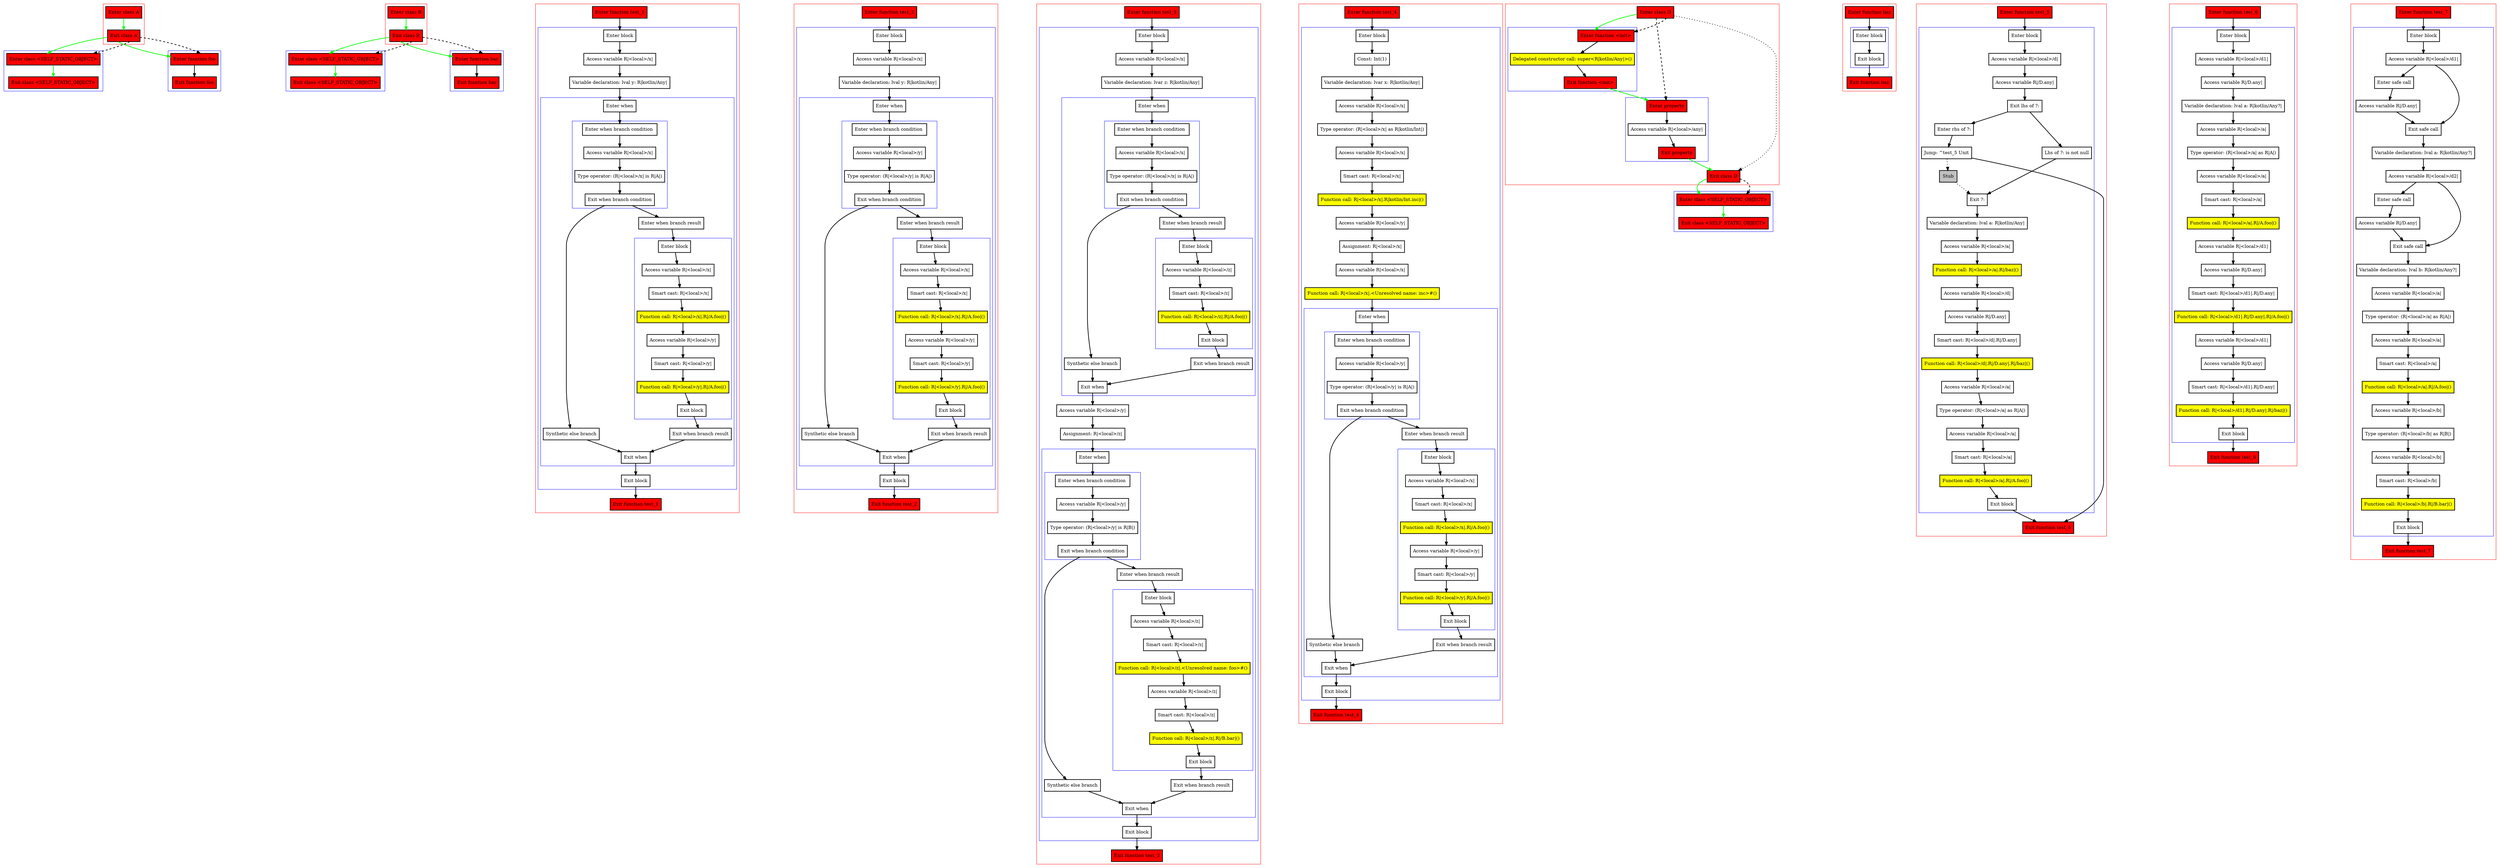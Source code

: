 digraph boundSmartcasts_kt {
    graph [nodesep=3]
    node [shape=box penwidth=2]
    edge [penwidth=2]

    subgraph cluster_0 {
        color=red
        0 [label="Enter class A" style="filled" fillcolor=red];
        1 [label="Exit class A" style="filled" fillcolor=red];
    }
    subgraph cluster_1 {
        color=blue
        2 [label="Enter class <SELF_STATIC_OBJECT>" style="filled" fillcolor=red];
        3 [label="Exit class <SELF_STATIC_OBJECT>" style="filled" fillcolor=red];
    }
    subgraph cluster_2 {
        color=blue
        4 [label="Enter function foo" style="filled" fillcolor=red];
        5 [label="Exit function foo" style="filled" fillcolor=red];
    }
    0 -> {1} [color=green];
    1 -> {2 4} [color=green];
    1 -> {2 4} [style=dashed];
    2 -> {3} [color=green];
    4 -> {5};

    subgraph cluster_3 {
        color=red
        6 [label="Enter class B" style="filled" fillcolor=red];
        7 [label="Exit class B" style="filled" fillcolor=red];
    }
    subgraph cluster_4 {
        color=blue
        8 [label="Enter class <SELF_STATIC_OBJECT>" style="filled" fillcolor=red];
        9 [label="Exit class <SELF_STATIC_OBJECT>" style="filled" fillcolor=red];
    }
    subgraph cluster_5 {
        color=blue
        10 [label="Enter function bar" style="filled" fillcolor=red];
        11 [label="Exit function bar" style="filled" fillcolor=red];
    }
    6 -> {7} [color=green];
    7 -> {8 10} [color=green];
    7 -> {8 10} [style=dashed];
    8 -> {9} [color=green];
    10 -> {11};

    subgraph cluster_6 {
        color=red
        12 [label="Enter function test_1" style="filled" fillcolor=red];
        subgraph cluster_7 {
            color=blue
            13 [label="Enter block"];
            14 [label="Access variable R|<local>/x|"];
            15 [label="Variable declaration: lval y: R|kotlin/Any|"];
            subgraph cluster_8 {
                color=blue
                16 [label="Enter when"];
                subgraph cluster_9 {
                    color=blue
                    17 [label="Enter when branch condition "];
                    18 [label="Access variable R|<local>/x|"];
                    19 [label="Type operator: (R|<local>/x| is R|A|)"];
                    20 [label="Exit when branch condition"];
                }
                21 [label="Synthetic else branch"];
                22 [label="Enter when branch result"];
                subgraph cluster_10 {
                    color=blue
                    23 [label="Enter block"];
                    24 [label="Access variable R|<local>/x|"];
                    25 [label="Smart cast: R|<local>/x|"];
                    26 [label="Function call: R|<local>/x|.R|/A.foo|()" style="filled" fillcolor=yellow];
                    27 [label="Access variable R|<local>/y|"];
                    28 [label="Smart cast: R|<local>/y|"];
                    29 [label="Function call: R|<local>/y|.R|/A.foo|()" style="filled" fillcolor=yellow];
                    30 [label="Exit block"];
                }
                31 [label="Exit when branch result"];
                32 [label="Exit when"];
            }
            33 [label="Exit block"];
        }
        34 [label="Exit function test_1" style="filled" fillcolor=red];
    }
    12 -> {13};
    13 -> {14};
    14 -> {15};
    15 -> {16};
    16 -> {17};
    17 -> {18};
    18 -> {19};
    19 -> {20};
    20 -> {21 22};
    21 -> {32};
    22 -> {23};
    23 -> {24};
    24 -> {25};
    25 -> {26};
    26 -> {27};
    27 -> {28};
    28 -> {29};
    29 -> {30};
    30 -> {31};
    31 -> {32};
    32 -> {33};
    33 -> {34};

    subgraph cluster_11 {
        color=red
        35 [label="Enter function test_2" style="filled" fillcolor=red];
        subgraph cluster_12 {
            color=blue
            36 [label="Enter block"];
            37 [label="Access variable R|<local>/x|"];
            38 [label="Variable declaration: lval y: R|kotlin/Any|"];
            subgraph cluster_13 {
                color=blue
                39 [label="Enter when"];
                subgraph cluster_14 {
                    color=blue
                    40 [label="Enter when branch condition "];
                    41 [label="Access variable R|<local>/y|"];
                    42 [label="Type operator: (R|<local>/y| is R|A|)"];
                    43 [label="Exit when branch condition"];
                }
                44 [label="Synthetic else branch"];
                45 [label="Enter when branch result"];
                subgraph cluster_15 {
                    color=blue
                    46 [label="Enter block"];
                    47 [label="Access variable R|<local>/x|"];
                    48 [label="Smart cast: R|<local>/x|"];
                    49 [label="Function call: R|<local>/x|.R|/A.foo|()" style="filled" fillcolor=yellow];
                    50 [label="Access variable R|<local>/y|"];
                    51 [label="Smart cast: R|<local>/y|"];
                    52 [label="Function call: R|<local>/y|.R|/A.foo|()" style="filled" fillcolor=yellow];
                    53 [label="Exit block"];
                }
                54 [label="Exit when branch result"];
                55 [label="Exit when"];
            }
            56 [label="Exit block"];
        }
        57 [label="Exit function test_2" style="filled" fillcolor=red];
    }
    35 -> {36};
    36 -> {37};
    37 -> {38};
    38 -> {39};
    39 -> {40};
    40 -> {41};
    41 -> {42};
    42 -> {43};
    43 -> {44 45};
    44 -> {55};
    45 -> {46};
    46 -> {47};
    47 -> {48};
    48 -> {49};
    49 -> {50};
    50 -> {51};
    51 -> {52};
    52 -> {53};
    53 -> {54};
    54 -> {55};
    55 -> {56};
    56 -> {57};

    subgraph cluster_16 {
        color=red
        58 [label="Enter function test_3" style="filled" fillcolor=red];
        subgraph cluster_17 {
            color=blue
            59 [label="Enter block"];
            60 [label="Access variable R|<local>/x|"];
            61 [label="Variable declaration: lvar z: R|kotlin/Any|"];
            subgraph cluster_18 {
                color=blue
                62 [label="Enter when"];
                subgraph cluster_19 {
                    color=blue
                    63 [label="Enter when branch condition "];
                    64 [label="Access variable R|<local>/x|"];
                    65 [label="Type operator: (R|<local>/x| is R|A|)"];
                    66 [label="Exit when branch condition"];
                }
                67 [label="Synthetic else branch"];
                68 [label="Enter when branch result"];
                subgraph cluster_20 {
                    color=blue
                    69 [label="Enter block"];
                    70 [label="Access variable R|<local>/z|"];
                    71 [label="Smart cast: R|<local>/z|"];
                    72 [label="Function call: R|<local>/z|.R|/A.foo|()" style="filled" fillcolor=yellow];
                    73 [label="Exit block"];
                }
                74 [label="Exit when branch result"];
                75 [label="Exit when"];
            }
            76 [label="Access variable R|<local>/y|"];
            77 [label="Assignment: R|<local>/z|"];
            subgraph cluster_21 {
                color=blue
                78 [label="Enter when"];
                subgraph cluster_22 {
                    color=blue
                    79 [label="Enter when branch condition "];
                    80 [label="Access variable R|<local>/y|"];
                    81 [label="Type operator: (R|<local>/y| is R|B|)"];
                    82 [label="Exit when branch condition"];
                }
                83 [label="Synthetic else branch"];
                84 [label="Enter when branch result"];
                subgraph cluster_23 {
                    color=blue
                    85 [label="Enter block"];
                    86 [label="Access variable R|<local>/z|"];
                    87 [label="Smart cast: R|<local>/z|"];
                    88 [label="Function call: R|<local>/z|.<Unresolved name: foo>#()" style="filled" fillcolor=yellow];
                    89 [label="Access variable R|<local>/z|"];
                    90 [label="Smart cast: R|<local>/z|"];
                    91 [label="Function call: R|<local>/z|.R|/B.bar|()" style="filled" fillcolor=yellow];
                    92 [label="Exit block"];
                }
                93 [label="Exit when branch result"];
                94 [label="Exit when"];
            }
            95 [label="Exit block"];
        }
        96 [label="Exit function test_3" style="filled" fillcolor=red];
    }
    58 -> {59};
    59 -> {60};
    60 -> {61};
    61 -> {62};
    62 -> {63};
    63 -> {64};
    64 -> {65};
    65 -> {66};
    66 -> {67 68};
    67 -> {75};
    68 -> {69};
    69 -> {70};
    70 -> {71};
    71 -> {72};
    72 -> {73};
    73 -> {74};
    74 -> {75};
    75 -> {76};
    76 -> {77};
    77 -> {78};
    78 -> {79};
    79 -> {80};
    80 -> {81};
    81 -> {82};
    82 -> {83 84};
    83 -> {94};
    84 -> {85};
    85 -> {86};
    86 -> {87};
    87 -> {88};
    88 -> {89};
    89 -> {90};
    90 -> {91};
    91 -> {92};
    92 -> {93};
    93 -> {94};
    94 -> {95};
    95 -> {96};

    subgraph cluster_24 {
        color=red
        97 [label="Enter function test_4" style="filled" fillcolor=red];
        subgraph cluster_25 {
            color=blue
            98 [label="Enter block"];
            99 [label="Const: Int(1)"];
            100 [label="Variable declaration: lvar x: R|kotlin/Any|"];
            101 [label="Access variable R|<local>/x|"];
            102 [label="Type operator: (R|<local>/x| as R|kotlin/Int|)"];
            103 [label="Access variable R|<local>/x|"];
            104 [label="Smart cast: R|<local>/x|"];
            105 [label="Function call: R|<local>/x|.R|kotlin/Int.inc|()" style="filled" fillcolor=yellow];
            106 [label="Access variable R|<local>/y|"];
            107 [label="Assignment: R|<local>/x|"];
            108 [label="Access variable R|<local>/x|"];
            109 [label="Function call: R|<local>/x|.<Unresolved name: inc>#()" style="filled" fillcolor=yellow];
            subgraph cluster_26 {
                color=blue
                110 [label="Enter when"];
                subgraph cluster_27 {
                    color=blue
                    111 [label="Enter when branch condition "];
                    112 [label="Access variable R|<local>/y|"];
                    113 [label="Type operator: (R|<local>/y| is R|A|)"];
                    114 [label="Exit when branch condition"];
                }
                115 [label="Synthetic else branch"];
                116 [label="Enter when branch result"];
                subgraph cluster_28 {
                    color=blue
                    117 [label="Enter block"];
                    118 [label="Access variable R|<local>/x|"];
                    119 [label="Smart cast: R|<local>/x|"];
                    120 [label="Function call: R|<local>/x|.R|/A.foo|()" style="filled" fillcolor=yellow];
                    121 [label="Access variable R|<local>/y|"];
                    122 [label="Smart cast: R|<local>/y|"];
                    123 [label="Function call: R|<local>/y|.R|/A.foo|()" style="filled" fillcolor=yellow];
                    124 [label="Exit block"];
                }
                125 [label="Exit when branch result"];
                126 [label="Exit when"];
            }
            127 [label="Exit block"];
        }
        128 [label="Exit function test_4" style="filled" fillcolor=red];
    }
    97 -> {98};
    98 -> {99};
    99 -> {100};
    100 -> {101};
    101 -> {102};
    102 -> {103};
    103 -> {104};
    104 -> {105};
    105 -> {106};
    106 -> {107};
    107 -> {108};
    108 -> {109};
    109 -> {110};
    110 -> {111};
    111 -> {112};
    112 -> {113};
    113 -> {114};
    114 -> {115 116};
    115 -> {126};
    116 -> {117};
    117 -> {118};
    118 -> {119};
    119 -> {120};
    120 -> {121};
    121 -> {122};
    122 -> {123};
    123 -> {124};
    124 -> {125};
    125 -> {126};
    126 -> {127};
    127 -> {128};

    subgraph cluster_29 {
        color=red
        129 [label="Enter class D" style="filled" fillcolor=red];
        subgraph cluster_30 {
            color=blue
            130 [label="Enter function <init>" style="filled" fillcolor=red];
            131 [label="Delegated constructor call: super<R|kotlin/Any|>()" style="filled" fillcolor=yellow];
            132 [label="Exit function <init>" style="filled" fillcolor=red];
        }
        subgraph cluster_31 {
            color=blue
            133 [label="Enter property" style="filled" fillcolor=red];
            134 [label="Access variable R|<local>/any|"];
            135 [label="Exit property" style="filled" fillcolor=red];
        }
        136 [label="Exit class D" style="filled" fillcolor=red];
    }
    subgraph cluster_32 {
        color=blue
        137 [label="Enter class <SELF_STATIC_OBJECT>" style="filled" fillcolor=red];
        138 [label="Exit class <SELF_STATIC_OBJECT>" style="filled" fillcolor=red];
    }
    129 -> {130} [color=green];
    129 -> {136} [style=dotted];
    129 -> {130 133} [style=dashed];
    130 -> {131};
    131 -> {132};
    132 -> {133} [color=green];
    133 -> {134};
    134 -> {135};
    135 -> {136} [color=green];
    136 -> {137} [color=green];
    136 -> {137} [style=dashed];
    137 -> {138} [color=green];

    subgraph cluster_33 {
        color=red
        139 [label="Enter function baz" style="filled" fillcolor=red];
        subgraph cluster_34 {
            color=blue
            140 [label="Enter block"];
            141 [label="Exit block"];
        }
        142 [label="Exit function baz" style="filled" fillcolor=red];
    }
    139 -> {140};
    140 -> {141};
    141 -> {142};

    subgraph cluster_35 {
        color=red
        143 [label="Enter function test_5" style="filled" fillcolor=red];
        subgraph cluster_36 {
            color=blue
            144 [label="Enter block"];
            145 [label="Access variable R|<local>/d|"];
            146 [label="Access variable R|/D.any|"];
            147 [label="Exit lhs of ?:"];
            148 [label="Enter rhs of ?:"];
            149 [label="Jump: ^test_5 Unit"];
            150 [label="Stub" style="filled" fillcolor=gray];
            151 [label="Lhs of ?: is not null"];
            152 [label="Exit ?:"];
            153 [label="Variable declaration: lval a: R|kotlin/Any|"];
            154 [label="Access variable R|<local>/a|"];
            155 [label="Function call: R|<local>/a|.R|/baz|()" style="filled" fillcolor=yellow];
            156 [label="Access variable R|<local>/d|"];
            157 [label="Access variable R|/D.any|"];
            158 [label="Smart cast: R|<local>/d|.R|/D.any|"];
            159 [label="Function call: R|<local>/d|.R|/D.any|.R|/baz|()" style="filled" fillcolor=yellow];
            160 [label="Access variable R|<local>/a|"];
            161 [label="Type operator: (R|<local>/a| as R|A|)"];
            162 [label="Access variable R|<local>/a|"];
            163 [label="Smart cast: R|<local>/a|"];
            164 [label="Function call: R|<local>/a|.R|/A.foo|()" style="filled" fillcolor=yellow];
            165 [label="Exit block"];
        }
        166 [label="Exit function test_5" style="filled" fillcolor=red];
    }
    143 -> {144};
    144 -> {145};
    145 -> {146};
    146 -> {147};
    147 -> {148 151};
    148 -> {149};
    149 -> {166};
    149 -> {150} [style=dotted];
    150 -> {152} [style=dotted];
    151 -> {152};
    152 -> {153};
    153 -> {154};
    154 -> {155};
    155 -> {156};
    156 -> {157};
    157 -> {158};
    158 -> {159};
    159 -> {160};
    160 -> {161};
    161 -> {162};
    162 -> {163};
    163 -> {164};
    164 -> {165};
    165 -> {166};

    subgraph cluster_37 {
        color=red
        167 [label="Enter function test_6" style="filled" fillcolor=red];
        subgraph cluster_38 {
            color=blue
            168 [label="Enter block"];
            169 [label="Access variable R|<local>/d1|"];
            170 [label="Access variable R|/D.any|"];
            171 [label="Variable declaration: lval a: R|kotlin/Any?|"];
            172 [label="Access variable R|<local>/a|"];
            173 [label="Type operator: (R|<local>/a| as R|A|)"];
            174 [label="Access variable R|<local>/a|"];
            175 [label="Smart cast: R|<local>/a|"];
            176 [label="Function call: R|<local>/a|.R|/A.foo|()" style="filled" fillcolor=yellow];
            177 [label="Access variable R|<local>/d1|"];
            178 [label="Access variable R|/D.any|"];
            179 [label="Smart cast: R|<local>/d1|.R|/D.any|"];
            180 [label="Function call: R|<local>/d1|.R|/D.any|.R|/A.foo|()" style="filled" fillcolor=yellow];
            181 [label="Access variable R|<local>/d1|"];
            182 [label="Access variable R|/D.any|"];
            183 [label="Smart cast: R|<local>/d1|.R|/D.any|"];
            184 [label="Function call: R|<local>/d1|.R|/D.any|.R|/baz|()" style="filled" fillcolor=yellow];
            185 [label="Exit block"];
        }
        186 [label="Exit function test_6" style="filled" fillcolor=red];
    }
    167 -> {168};
    168 -> {169};
    169 -> {170};
    170 -> {171};
    171 -> {172};
    172 -> {173};
    173 -> {174};
    174 -> {175};
    175 -> {176};
    176 -> {177};
    177 -> {178};
    178 -> {179};
    179 -> {180};
    180 -> {181};
    181 -> {182};
    182 -> {183};
    183 -> {184};
    184 -> {185};
    185 -> {186};

    subgraph cluster_39 {
        color=red
        187 [label="Enter function test_7" style="filled" fillcolor=red];
        subgraph cluster_40 {
            color=blue
            188 [label="Enter block"];
            189 [label="Access variable R|<local>/d1|"];
            190 [label="Enter safe call"];
            191 [label="Access variable R|/D.any|"];
            192 [label="Exit safe call"];
            193 [label="Variable declaration: lval a: R|kotlin/Any?|"];
            194 [label="Access variable R|<local>/d2|"];
            195 [label="Enter safe call"];
            196 [label="Access variable R|/D.any|"];
            197 [label="Exit safe call"];
            198 [label="Variable declaration: lval b: R|kotlin/Any?|"];
            199 [label="Access variable R|<local>/a|"];
            200 [label="Type operator: (R|<local>/a| as R|A|)"];
            201 [label="Access variable R|<local>/a|"];
            202 [label="Smart cast: R|<local>/a|"];
            203 [label="Function call: R|<local>/a|.R|/A.foo|()" style="filled" fillcolor=yellow];
            204 [label="Access variable R|<local>/b|"];
            205 [label="Type operator: (R|<local>/b| as R|B|)"];
            206 [label="Access variable R|<local>/b|"];
            207 [label="Smart cast: R|<local>/b|"];
            208 [label="Function call: R|<local>/b|.R|/B.bar|()" style="filled" fillcolor=yellow];
            209 [label="Exit block"];
        }
        210 [label="Exit function test_7" style="filled" fillcolor=red];
    }
    187 -> {188};
    188 -> {189};
    189 -> {190 192};
    190 -> {191};
    191 -> {192};
    192 -> {193};
    193 -> {194};
    194 -> {195 197};
    195 -> {196};
    196 -> {197};
    197 -> {198};
    198 -> {199};
    199 -> {200};
    200 -> {201};
    201 -> {202};
    202 -> {203};
    203 -> {204};
    204 -> {205};
    205 -> {206};
    206 -> {207};
    207 -> {208};
    208 -> {209};
    209 -> {210};

}
